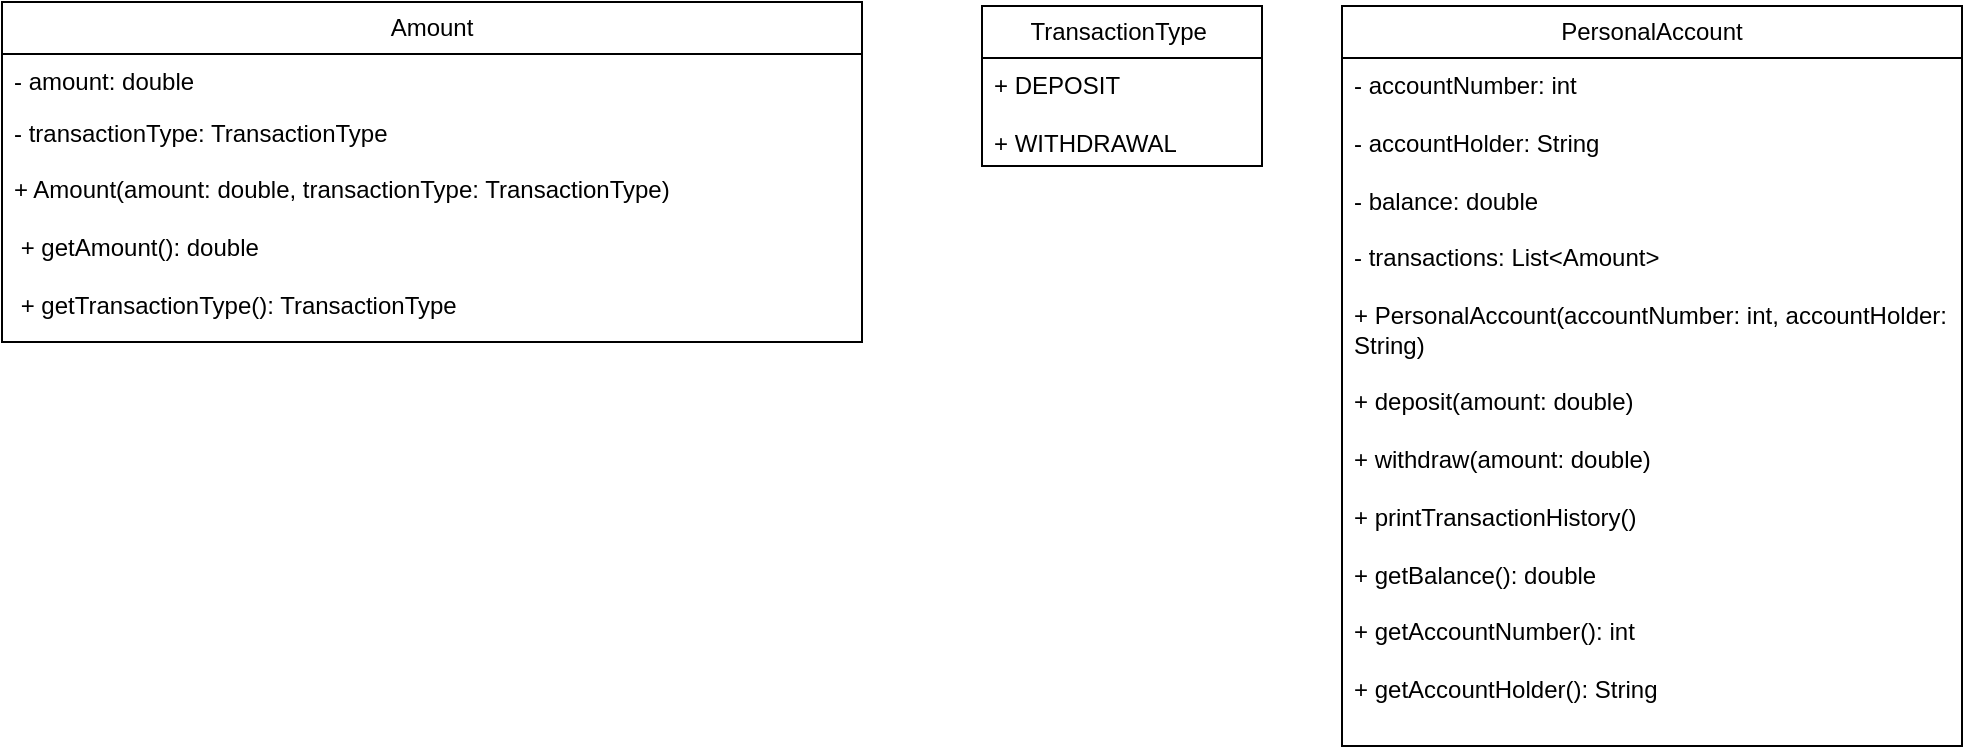 <mxfile version="24.7.16">
  <diagram name="Page-1" id="e7e014a7-5840-1c2e-5031-d8a46d1fe8dd">
    <mxGraphModel dx="1434" dy="830" grid="1" gridSize="10" guides="1" tooltips="1" connect="1" arrows="1" fold="1" page="1" pageScale="1" pageWidth="1169" pageHeight="826" background="none" math="0" shadow="0">
      <root>
        <mxCell id="0" />
        <mxCell id="1" parent="0" />
        <mxCell id="SyagAUwcQjJ1PSZc1hgb-41" value="&amp;nbsp;PersonalAccount&amp;nbsp;" style="swimlane;fontStyle=0;childLayout=stackLayout;horizontal=1;startSize=26;fillColor=none;horizontalStack=0;resizeParent=1;resizeParentMax=0;resizeLast=0;collapsible=1;marginBottom=0;whiteSpace=wrap;html=1;" vertex="1" parent="1">
          <mxGeometry x="780" y="370" width="310" height="370" as="geometry" />
        </mxCell>
        <mxCell id="SyagAUwcQjJ1PSZc1hgb-42" value="- accountNumber: int&lt;div&gt;&lt;br&gt;- accountHolder: String&amp;nbsp;&lt;/div&gt;&lt;div&gt;&lt;br&gt;- balance: double&amp;nbsp;&lt;/div&gt;&lt;div&gt;&lt;br&gt;- transactions: List&amp;lt;Amount&amp;gt;&lt;/div&gt;&lt;div&gt;&lt;br&gt;&lt;/div&gt;&lt;div&gt;+ PersonalAccount(accountNumber: int, accountHolder: String)&amp;nbsp;&lt;/div&gt;&lt;div&gt;&lt;br&gt;+ deposit(amount: double)&amp;nbsp;&lt;/div&gt;&lt;div&gt;&lt;br&gt;+ withdraw(amount: double)&amp;nbsp;&lt;/div&gt;&lt;div&gt;&lt;br&gt;+ printTransactionHistory()&amp;nbsp;&lt;/div&gt;&lt;div&gt;&lt;br&gt;+ getBalance(): double&amp;nbsp;&lt;/div&gt;&lt;div&gt;&lt;br&gt;+ getAccountNumber(): int&amp;nbsp;&lt;/div&gt;&lt;div&gt;&lt;br&gt;+ getAccountHolder(): String&amp;nbsp;&lt;br&gt;&lt;/div&gt;" style="text;strokeColor=none;fillColor=none;align=left;verticalAlign=top;spacingLeft=4;spacingRight=4;overflow=hidden;rotatable=0;points=[[0,0.5],[1,0.5]];portConstraint=eastwest;whiteSpace=wrap;html=1;" vertex="1" parent="SyagAUwcQjJ1PSZc1hgb-41">
          <mxGeometry y="26" width="310" height="344" as="geometry" />
        </mxCell>
        <mxCell id="SyagAUwcQjJ1PSZc1hgb-45" value="Amount" style="swimlane;fontStyle=0;childLayout=stackLayout;horizontal=1;startSize=26;fillColor=none;horizontalStack=0;resizeParent=1;resizeParentMax=0;resizeLast=0;collapsible=1;marginBottom=0;whiteSpace=wrap;html=1;" vertex="1" parent="1">
          <mxGeometry x="110" y="368" width="430" height="170" as="geometry" />
        </mxCell>
        <mxCell id="SyagAUwcQjJ1PSZc1hgb-46" value="- amount: double" style="text;strokeColor=none;fillColor=none;align=left;verticalAlign=top;spacingLeft=4;spacingRight=4;overflow=hidden;rotatable=0;points=[[0,0.5],[1,0.5]];portConstraint=eastwest;whiteSpace=wrap;html=1;" vertex="1" parent="SyagAUwcQjJ1PSZc1hgb-45">
          <mxGeometry y="26" width="430" height="26" as="geometry" />
        </mxCell>
        <mxCell id="SyagAUwcQjJ1PSZc1hgb-47" value="- transactionType: TransactionType" style="text;strokeColor=none;fillColor=none;align=left;verticalAlign=top;spacingLeft=4;spacingRight=4;overflow=hidden;rotatable=0;points=[[0,0.5],[1,0.5]];portConstraint=eastwest;whiteSpace=wrap;html=1;" vertex="1" parent="SyagAUwcQjJ1PSZc1hgb-45">
          <mxGeometry y="52" width="430" height="28" as="geometry" />
        </mxCell>
        <mxCell id="SyagAUwcQjJ1PSZc1hgb-48" value=" + Amount(amount: double, transactionType: TransactionType)&amp;nbsp;&lt;div&gt;&amp;nbsp;&lt;div&gt;&amp;nbsp;+ getAmount(): double&amp;nbsp;&lt;/div&gt;&lt;div&gt;&lt;br&gt;&lt;/div&gt;&lt;div&gt;&amp;nbsp;+ getTransactionType(): TransactionType&lt;/div&gt;&lt;div&gt;&amp;nbsp;&lt;/div&gt;&lt;div&gt;&amp;nbsp;+ toString(): String&lt;/div&gt;&lt;/div&gt;" style="text;strokeColor=none;fillColor=none;align=left;verticalAlign=top;spacingLeft=4;spacingRight=4;overflow=hidden;rotatable=0;points=[[0,0.5],[1,0.5]];portConstraint=eastwest;whiteSpace=wrap;html=1;" vertex="1" parent="SyagAUwcQjJ1PSZc1hgb-45">
          <mxGeometry y="80" width="430" height="90" as="geometry" />
        </mxCell>
        <mxCell id="SyagAUwcQjJ1PSZc1hgb-49" value="TransactionType&amp;nbsp;" style="swimlane;fontStyle=0;childLayout=stackLayout;horizontal=1;startSize=26;fillColor=none;horizontalStack=0;resizeParent=1;resizeParentMax=0;resizeLast=0;collapsible=1;marginBottom=0;whiteSpace=wrap;html=1;" vertex="1" parent="1">
          <mxGeometry x="600" y="370" width="140" height="80" as="geometry" />
        </mxCell>
        <mxCell id="SyagAUwcQjJ1PSZc1hgb-50" value="+ DEPOSIT&amp;nbsp;&lt;div&gt;&lt;br&gt;+ WITHDRAWAL&lt;/div&gt;" style="text;strokeColor=none;fillColor=none;align=left;verticalAlign=top;spacingLeft=4;spacingRight=4;overflow=hidden;rotatable=0;points=[[0,0.5],[1,0.5]];portConstraint=eastwest;whiteSpace=wrap;html=1;" vertex="1" parent="SyagAUwcQjJ1PSZc1hgb-49">
          <mxGeometry y="26" width="140" height="54" as="geometry" />
        </mxCell>
      </root>
    </mxGraphModel>
  </diagram>
</mxfile>
